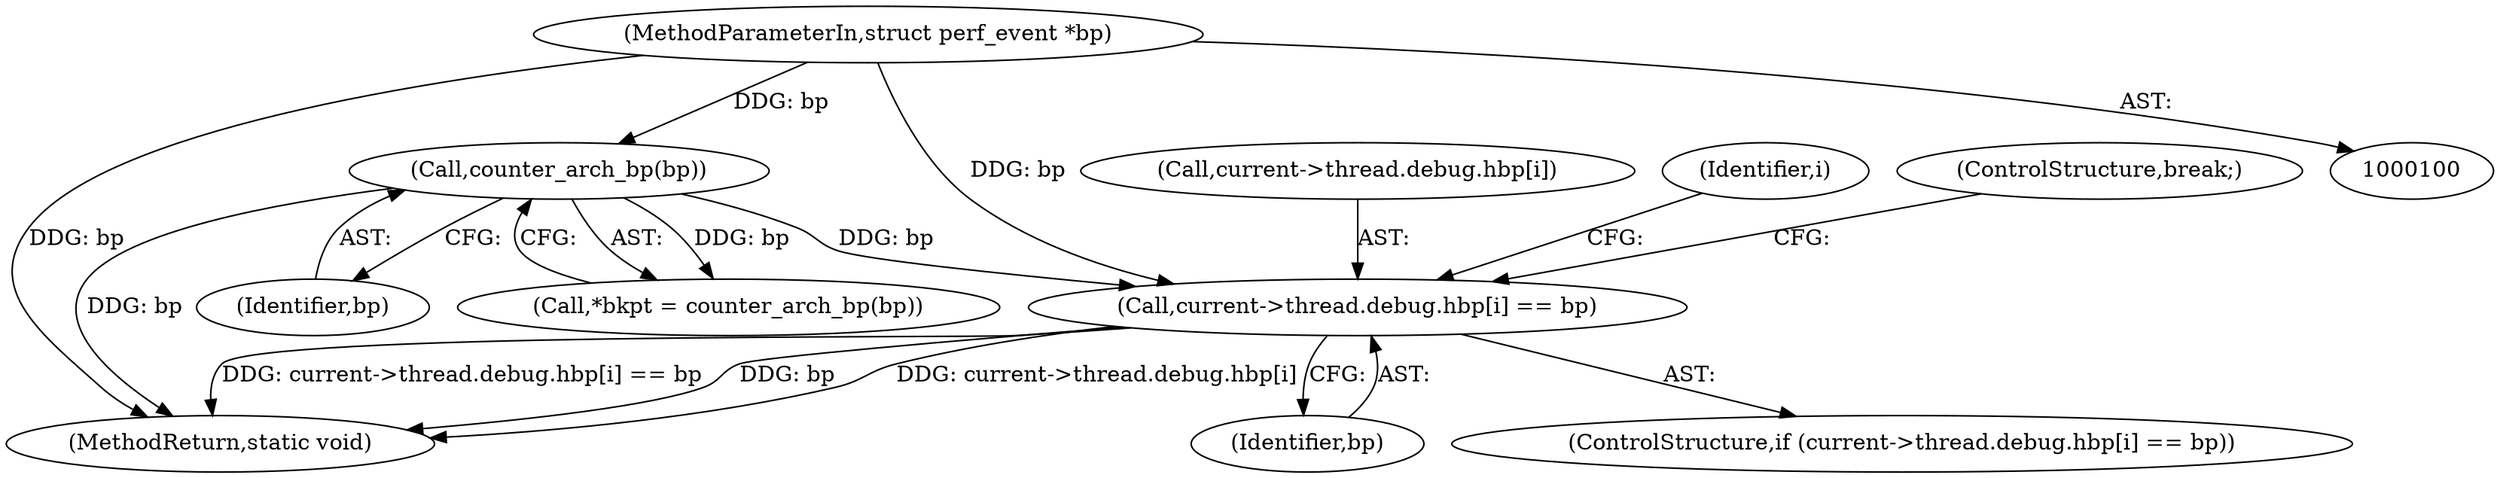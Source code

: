 digraph "0_linux_a8b0ca17b80e92faab46ee7179ba9e99ccb61233_4@API" {
"1000123" [label="(Call,current->thread.debug.hbp[i] == bp)"];
"1000108" [label="(Call,counter_arch_bp(bp))"];
"1000101" [label="(MethodParameterIn,struct perf_event *bp)"];
"1000133" [label="(Identifier,bp)"];
"1000109" [label="(Identifier,bp)"];
"1000124" [label="(Call,current->thread.debug.hbp[i])"];
"1000122" [label="(ControlStructure,if (current->thread.debug.hbp[i] == bp))"];
"1000108" [label="(Call,counter_arch_bp(bp))"];
"1000121" [label="(Identifier,i)"];
"1000106" [label="(Call,*bkpt = counter_arch_bp(bp))"];
"1000101" [label="(MethodParameterIn,struct perf_event *bp)"];
"1000175" [label="(MethodReturn,static void)"];
"1000134" [label="(ControlStructure,break;)"];
"1000123" [label="(Call,current->thread.debug.hbp[i] == bp)"];
"1000123" -> "1000122"  [label="AST: "];
"1000123" -> "1000133"  [label="CFG: "];
"1000124" -> "1000123"  [label="AST: "];
"1000133" -> "1000123"  [label="AST: "];
"1000134" -> "1000123"  [label="CFG: "];
"1000121" -> "1000123"  [label="CFG: "];
"1000123" -> "1000175"  [label="DDG: current->thread.debug.hbp[i] == bp"];
"1000123" -> "1000175"  [label="DDG: bp"];
"1000123" -> "1000175"  [label="DDG: current->thread.debug.hbp[i]"];
"1000108" -> "1000123"  [label="DDG: bp"];
"1000101" -> "1000123"  [label="DDG: bp"];
"1000108" -> "1000106"  [label="AST: "];
"1000108" -> "1000109"  [label="CFG: "];
"1000109" -> "1000108"  [label="AST: "];
"1000106" -> "1000108"  [label="CFG: "];
"1000108" -> "1000175"  [label="DDG: bp"];
"1000108" -> "1000106"  [label="DDG: bp"];
"1000101" -> "1000108"  [label="DDG: bp"];
"1000101" -> "1000100"  [label="AST: "];
"1000101" -> "1000175"  [label="DDG: bp"];
}
